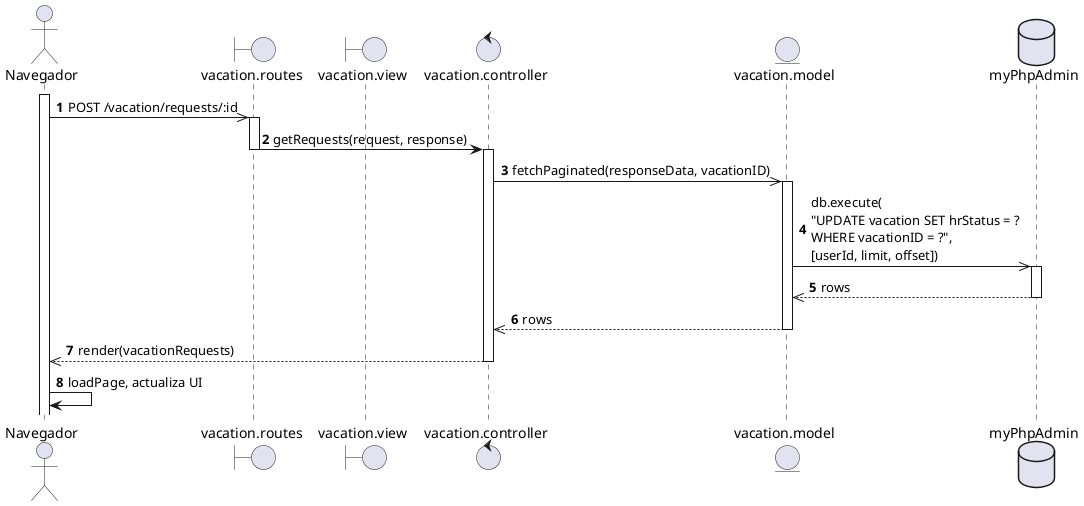 @startuml CU041 - Superadmin registra respuesta hacia solicitud de vacaciones de empleado - Diagrama de secuencia
actor Navegador
boundary "vacation.routes" as Routes
boundary "vacation.view" as View
control "vacation.controller" as Controller
entity "vacation.model" as Model
database "myPhpAdmin" as DB

autonumber

' El Navegador envía la petición AJAX para registrar la respuesta a la ausencia
activate Navegador
Navegador ->> Routes: POST /vacation/requests/:id

activate Routes
Routes -> Controller: getRequests(request, response)
deactivate Routes
activate Controller

' El controlador invoca al modelo para actualizar la respuesta de la ausencia
Controller ->> Model: fetchPaginated(responseData, vacationID)
activate Model

' El modelo ejecuta la consulta en la base de datos
Model ->> DB: db.execute(\n"UPDATE vacation SET hrStatus = ?\nWHERE vacationID = ?", \n[userId, limit, offset])
activate DB
DB -->> Model: rows
deactivate DB

Model -->> Controller: rows
deactivate Model

' El controlador procesa el resultado y prepara la respuesta para la vista (AJAX JSON o fragmento HTML)
Controller -->> Navegador: render(vacationRequests)
deactivate Controller


' El Navegador procesa la respuesta y actualiza la interfaz
Navegador -> Navegador: loadPage, actualiza UI

@enduml